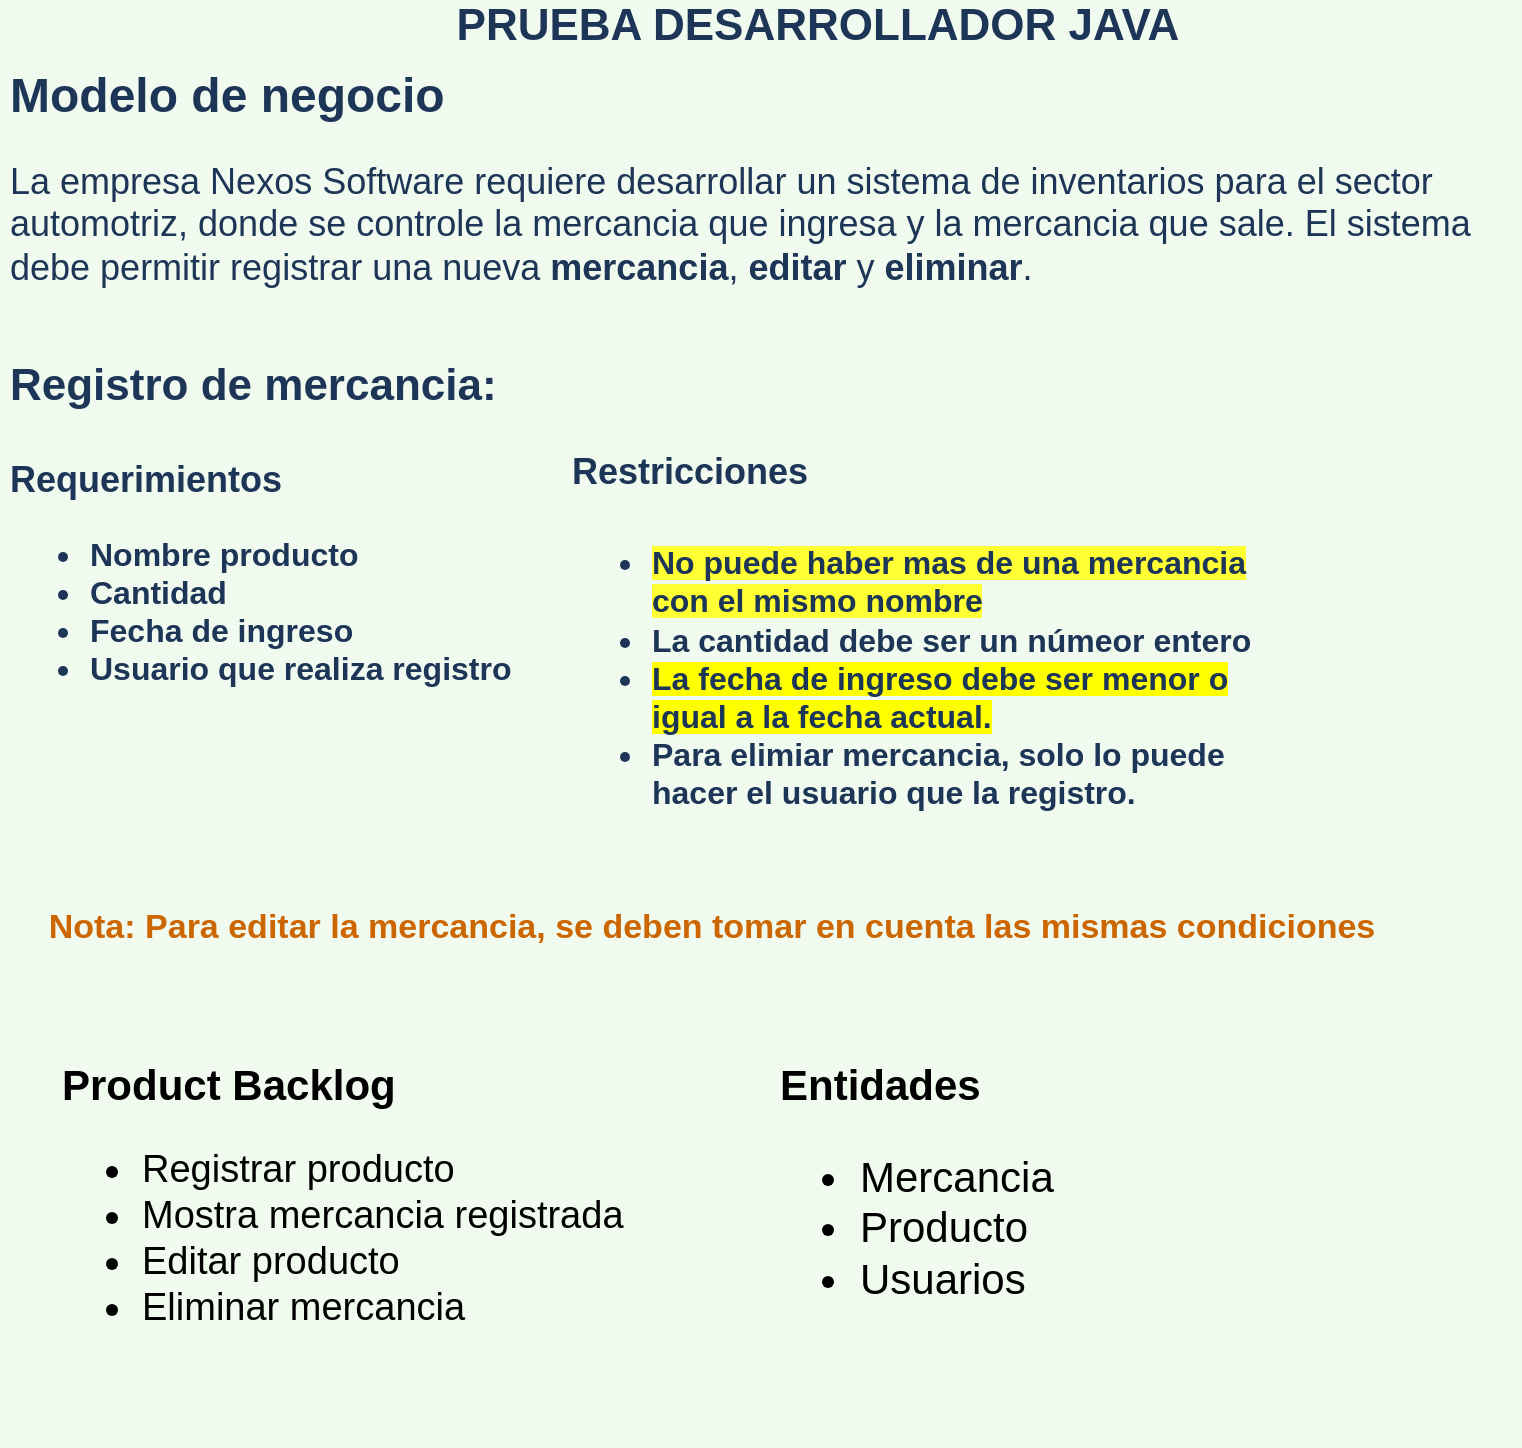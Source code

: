 <mxfile>
    <diagram id="35_GqeY-hcS4UMfaOFEf" name="Reto">
        <mxGraphModel dx="1247" dy="587" grid="0" gridSize="10" guides="1" tooltips="1" connect="1" arrows="1" fold="1" page="1" pageScale="1" pageWidth="827" pageHeight="1169" background="#F1FAEE" math="0" shadow="0">
            <root>
                <mxCell id="0"/>
                <mxCell id="1" parent="0"/>
                <mxCell id="2" value="&lt;b style=&quot;font-size: 22px;&quot;&gt;PRUEBA DESARROLLADOR JAVA&lt;/b&gt;" style="text;html=1;strokeColor=none;fillColor=none;align=center;verticalAlign=middle;whiteSpace=wrap;rounded=0;fontColor=#1D3557;fontSize=22;" parent="1" vertex="1">
                    <mxGeometry x="256" y="60" width="386" height="10" as="geometry"/>
                </mxCell>
                <mxCell id="4" value="&lt;h1 style=&quot;font-size: 24px&quot;&gt;&lt;font style=&quot;font-size: 24px&quot;&gt;Modelo de negocio&lt;/font&gt;&lt;/h1&gt;&lt;p style=&quot;font-size: 18px&quot;&gt;La empresa Nexos Software requiere desarrollar un sistema de inventarios para el sector automotriz, donde se controle la mercancia que ingresa y la mercancia que sale. El sistema debe permitir registrar una nueva &lt;b&gt;mercancia&lt;/b&gt;, &lt;b&gt;editar&lt;/b&gt; y &lt;b&gt;eliminar&lt;/b&gt;.&lt;/p&gt;" style="text;html=1;strokeColor=none;fillColor=none;spacing=5;spacingTop=-20;whiteSpace=wrap;overflow=hidden;rounded=0;sketch=0;fontSize=16;fontColor=#1D3557;" parent="1" vertex="1">
                    <mxGeometry x="40" y="80" width="760" height="125" as="geometry"/>
                </mxCell>
                <mxCell id="6" value="&lt;h1&gt;&lt;font style=&quot;font-size: 22px&quot;&gt;Registro de mercancia:&lt;/font&gt;&lt;/h1&gt;&lt;div&gt;&lt;font style=&quot;font-size: 18px&quot;&gt;&lt;b&gt;Requerimientos&lt;/b&gt;&lt;/font&gt;&lt;/div&gt;&lt;ul&gt;&lt;li&gt;&lt;b&gt;Nombre producto&lt;/b&gt;&lt;br&gt;&lt;/li&gt;&lt;li&gt;&lt;b&gt;Cantidad&lt;/b&gt;&lt;/li&gt;&lt;li&gt;&lt;b&gt;Fecha de ingreso&lt;/b&gt;&lt;/li&gt;&lt;li&gt;&lt;b&gt;Usuario que realiza registro&lt;/b&gt;&lt;/li&gt;&lt;/ul&gt;&lt;p&gt;&lt;/p&gt;" style="text;html=1;strokeColor=none;fillColor=none;spacing=5;spacingTop=-20;whiteSpace=wrap;overflow=hidden;rounded=0;sketch=0;fontSize=16;fontColor=#1D3557;" parent="1" vertex="1">
                    <mxGeometry x="40" y="211" width="317" height="276" as="geometry"/>
                </mxCell>
                <mxCell id="7" value="&lt;h1&gt;&lt;b style=&quot;font-size: 18px&quot;&gt;Restricciones&lt;/b&gt;&lt;br&gt;&lt;/h1&gt;&lt;ul&gt;&lt;li&gt;&lt;b style=&quot;background-color: rgb(255 , 255 , 51)&quot;&gt;No puede haber mas de una mercancia con el mismo nombre&lt;/b&gt;&lt;/li&gt;&lt;li&gt;&lt;b&gt;La cantidad debe ser un númeor entero&lt;/b&gt;&lt;/li&gt;&lt;li&gt;&lt;b style=&quot;background-color: rgb(255 , 255 , 0)&quot;&gt;La fecha de ingreso debe ser menor o igual a la fecha actual.&lt;/b&gt;&lt;/li&gt;&lt;li&gt;&lt;b&gt;Para elimiar mercancia, solo lo puede hacer el usuario que la registro.&lt;/b&gt;&lt;/li&gt;&lt;/ul&gt;&lt;p&gt;&lt;/p&gt;" style="text;html=1;strokeColor=none;fillColor=none;spacing=5;spacingTop=-20;whiteSpace=wrap;overflow=hidden;rounded=0;sketch=0;fontSize=16;fontColor=#1D3557;" parent="1" vertex="1">
                    <mxGeometry x="321" y="253" width="368" height="243" as="geometry"/>
                </mxCell>
                <mxCell id="8" value="Nota: Para editar la mercancia, se deben tomar en cuenta las mismas condiciones" style="text;html=1;strokeColor=none;fillColor=none;align=center;verticalAlign=middle;whiteSpace=wrap;rounded=0;sketch=0;fontSize=17;fontStyle=1;fontColor=#CC6600;" parent="1" vertex="1">
                    <mxGeometry x="54" y="506" width="684" height="20" as="geometry"/>
                </mxCell>
                <mxCell id="10" value="&lt;h1 style=&quot;font-size: 21px&quot;&gt;&lt;font style=&quot;font-size: 21px&quot;&gt;Product Backlog&lt;/font&gt;&lt;/h1&gt;&lt;div style=&quot;font-size: 19px&quot;&gt;&lt;ul&gt;&lt;li&gt;&lt;font style=&quot;font-size: 19px&quot;&gt;Registrar producto&lt;/font&gt;&lt;/li&gt;&lt;li&gt;&lt;font style=&quot;font-size: 19px&quot;&gt;Mostra mercancia registrada&lt;/font&gt;&lt;/li&gt;&lt;li&gt;&lt;font style=&quot;font-size: 19px&quot;&gt;Editar producto&lt;/font&gt;&lt;/li&gt;&lt;li&gt;&lt;font style=&quot;font-size: 19px&quot;&gt;Eliminar mercancia&lt;/font&gt;&lt;/li&gt;&lt;/ul&gt;&lt;/div&gt;" style="text;html=1;strokeColor=none;fillColor=none;spacing=5;spacingTop=-20;whiteSpace=wrap;overflow=hidden;rounded=0;sketch=0;fontSize=21;fontColor=#000000;" parent="1" vertex="1">
                    <mxGeometry x="66" y="578" width="294" height="197" as="geometry"/>
                </mxCell>
                <mxCell id="80CbuJvlm-rn-mdEoXSo-10" value="&lt;h1 style=&quot;font-size: 21px&quot;&gt;Entidades&lt;/h1&gt;&lt;div&gt;&lt;ul&gt;&lt;li&gt;Mercancia&lt;/li&gt;&lt;li&gt;Producto&lt;/li&gt;&lt;li&gt;Usuarios&lt;/li&gt;&lt;/ul&gt;&lt;/div&gt;" style="text;html=1;strokeColor=none;fillColor=none;spacing=5;spacingTop=-20;whiteSpace=wrap;overflow=hidden;rounded=0;sketch=0;fontSize=21;fontColor=#000000;" parent="1" vertex="1">
                    <mxGeometry x="425" y="578" width="294" height="197" as="geometry"/>
                </mxCell>
            </root>
        </mxGraphModel>
    </diagram>
    <diagram id="Z2cMeqLKKhU5jT5dUylI" name="Mokups">
        <mxGraphModel dx="1060" dy="479" grid="0" gridSize="10" guides="1" tooltips="1" connect="1" arrows="1" fold="1" page="1" pageScale="1" pageWidth="827" pageHeight="1169" math="0" shadow="0">
            <root>
                <mxCell id="kp_I51TYkRLFt57Wf-5Y-0"/>
                <mxCell id="kp_I51TYkRLFt57Wf-5Y-1" parent="kp_I51TYkRLFt57Wf-5Y-0"/>
                <mxCell id="W-PX67Ha8uIDSohDjEi4-0" value="" style="strokeWidth=1;shadow=0;dashed=0;align=center;html=1;shape=mxgraph.mockup.containers.browserWindow;rSize=0;strokeColor2=#008cff;strokeColor3=#c4c4c4;mainText=,;recursiveResize=0;rounded=0;sketch=0;" parent="kp_I51TYkRLFt57Wf-5Y-1" vertex="1">
                    <mxGeometry x="59" y="30" width="701" height="471" as="geometry"/>
                </mxCell>
                <mxCell id="W-PX67Ha8uIDSohDjEi4-1" value="Page 1" style="strokeWidth=1;shadow=0;dashed=0;align=center;html=1;shape=mxgraph.mockup.containers.anchor;fontSize=17;align=left;" parent="W-PX67Ha8uIDSohDjEi4-0" vertex="1">
                    <mxGeometry x="60" y="12" width="110" height="26" as="geometry"/>
                </mxCell>
                <mxCell id="W-PX67Ha8uIDSohDjEi4-2" value="https://www.draw.io" style="strokeWidth=1;shadow=0;dashed=0;align=center;html=1;shape=mxgraph.mockup.containers.anchor;rSize=0;fontSize=17;align=left;" parent="W-PX67Ha8uIDSohDjEi4-0" vertex="1">
                    <mxGeometry x="130" y="60" width="250" height="26" as="geometry"/>
                </mxCell>
                <mxCell id="W-PX67Ha8uIDSohDjEi4-3" value="" style="strokeWidth=1;shadow=0;dashed=0;align=center;html=1;shape=mxgraph.mockup.containers.browserWindow;rSize=0;strokeColor2=#008cff;strokeColor3=#c4c4c4;mainText=,;recursiveResize=0;rounded=0;sketch=0;" parent="kp_I51TYkRLFt57Wf-5Y-1" vertex="1">
                    <mxGeometry x="59" y="563" width="701" height="471" as="geometry"/>
                </mxCell>
                <mxCell id="W-PX67Ha8uIDSohDjEi4-4" value="Page 1" style="strokeWidth=1;shadow=0;dashed=0;align=center;html=1;shape=mxgraph.mockup.containers.anchor;fontSize=17;align=left;" parent="W-PX67Ha8uIDSohDjEi4-3" vertex="1">
                    <mxGeometry x="60" y="12" width="110" height="26" as="geometry"/>
                </mxCell>
                <mxCell id="W-PX67Ha8uIDSohDjEi4-5" value="https://www.draw.io" style="strokeWidth=1;shadow=0;dashed=0;align=center;html=1;shape=mxgraph.mockup.containers.anchor;rSize=0;fontSize=17;align=left;" parent="W-PX67Ha8uIDSohDjEi4-3" vertex="1">
                    <mxGeometry x="130" y="60" width="250" height="26" as="geometry"/>
                </mxCell>
                <mxCell id="W-PX67Ha8uIDSohDjEi4-6" value="" style="strokeWidth=1;shadow=0;dashed=0;align=center;html=1;shape=mxgraph.mockup.containers.browserWindow;rSize=0;strokeColor2=#008cff;strokeColor3=#c4c4c4;mainText=,;recursiveResize=0;rounded=0;sketch=0;" parent="kp_I51TYkRLFt57Wf-5Y-1" vertex="1">
                    <mxGeometry x="890" y="35" width="701" height="471" as="geometry"/>
                </mxCell>
                <mxCell id="W-PX67Ha8uIDSohDjEi4-7" value="Page 1" style="strokeWidth=1;shadow=0;dashed=0;align=center;html=1;shape=mxgraph.mockup.containers.anchor;fontSize=17;align=left;" parent="W-PX67Ha8uIDSohDjEi4-6" vertex="1">
                    <mxGeometry x="60" y="12" width="110" height="26" as="geometry"/>
                </mxCell>
                <mxCell id="W-PX67Ha8uIDSohDjEi4-8" value="https://www.draw.io" style="strokeWidth=1;shadow=0;dashed=0;align=center;html=1;shape=mxgraph.mockup.containers.anchor;rSize=0;fontSize=17;align=left;" parent="W-PX67Ha8uIDSohDjEi4-6" vertex="1">
                    <mxGeometry x="130" y="60" width="250" height="26" as="geometry"/>
                </mxCell>
                <mxCell id="W-PX67Ha8uIDSohDjEi4-9" value="" style="strokeWidth=1;shadow=0;dashed=0;align=center;html=1;shape=mxgraph.mockup.containers.browserWindow;rSize=0;strokeColor2=#008cff;strokeColor3=#c4c4c4;mainText=,;recursiveResize=0;rounded=0;sketch=0;" parent="kp_I51TYkRLFt57Wf-5Y-1" vertex="1">
                    <mxGeometry x="893" y="568" width="701" height="471" as="geometry"/>
                </mxCell>
                <mxCell id="W-PX67Ha8uIDSohDjEi4-10" value="Page 1" style="strokeWidth=1;shadow=0;dashed=0;align=center;html=1;shape=mxgraph.mockup.containers.anchor;fontSize=17;align=left;" parent="W-PX67Ha8uIDSohDjEi4-9" vertex="1">
                    <mxGeometry x="60" y="12" width="110" height="26" as="geometry"/>
                </mxCell>
                <mxCell id="W-PX67Ha8uIDSohDjEi4-11" value="https://www.draw.io" style="strokeWidth=1;shadow=0;dashed=0;align=center;html=1;shape=mxgraph.mockup.containers.anchor;rSize=0;fontSize=17;align=left;" parent="W-PX67Ha8uIDSohDjEi4-9" vertex="1">
                    <mxGeometry x="130" y="60" width="250" height="26" as="geometry"/>
                </mxCell>
            </root>
        </mxGraphModel>
    </diagram>
    <diagram id="do_1I9bGwJpKFotPgAol" name="Diagrama De Clases">
        <mxGraphModel dx="820" dy="499" grid="0" gridSize="10" guides="1" tooltips="1" connect="1" arrows="1" fold="1" page="1" pageScale="1" pageWidth="827" pageHeight="1169" background="#EEEEEE" math="0" shadow="0">
            <root>
                <mxCell id="lMCMlvRM0i4NGZ_WubSS-0"/>
                <mxCell id="lMCMlvRM0i4NGZ_WubSS-1" parent="lMCMlvRM0i4NGZ_WubSS-0"/>
                <mxCell id="v5DZIVsE6dJ2tptvOozt-21" style="edgeStyle=orthogonalEdgeStyle;curved=0;rounded=1;sketch=0;orthogonalLoop=1;jettySize=auto;html=1;fontColor=#1A1A1A;startArrow=none;startFill=0;endArrow=none;endFill=0;strokeColor=#182E3E;" parent="lMCMlvRM0i4NGZ_WubSS-1" source="zg_BeDo47k0HZeqgUqpH-0" target="v5DZIVsE6dJ2tptvOozt-4" edge="1">
                    <mxGeometry relative="1" as="geometry"/>
                </mxCell>
                <mxCell id="zg_BeDo47k0HZeqgUqpH-0" value="Merchandise" style="swimlane;fontStyle=1;align=center;verticalAlign=top;childLayout=stackLayout;horizontal=1;startSize=26;horizontalStack=0;resizeParent=1;resizeParentMax=0;resizeLast=0;collapsible=1;marginBottom=0;rounded=0;sketch=0;fillColor=#F5AB50;strokeColor=#909090;fontColor=#1A1A1A;" parent="lMCMlvRM0i4NGZ_WubSS-1" vertex="1">
                    <mxGeometry x="195" y="440" width="160" height="190" as="geometry"/>
                </mxCell>
                <mxCell id="zg_BeDo47k0HZeqgUqpH-1" value="- id: Long" style="text;strokeColor=none;fillColor=none;align=left;verticalAlign=top;spacingLeft=4;spacingRight=4;overflow=hidden;rotatable=0;points=[[0,0.5],[1,0.5]];portConstraint=eastwest;fontColor=#1A1A1A;" parent="zg_BeDo47k0HZeqgUqpH-0" vertex="1">
                    <mxGeometry y="26" width="160" height="26" as="geometry"/>
                </mxCell>
                <mxCell id="NB-hk4QdfkGCocH7vL1E-4" value="- product: Product" style="text;strokeColor=none;fillColor=none;align=left;verticalAlign=top;spacingLeft=4;spacingRight=4;overflow=hidden;rotatable=0;points=[[0,0.5],[1,0.5]];portConstraint=eastwest;fontColor=#1A1A1A;" parent="zg_BeDo47k0HZeqgUqpH-0" vertex="1">
                    <mxGeometry y="52" width="160" height="26" as="geometry"/>
                </mxCell>
                <mxCell id="NB-hk4QdfkGCocH7vL1E-0" value="- amount: int" style="text;strokeColor=none;fillColor=none;align=left;verticalAlign=top;spacingLeft=4;spacingRight=4;overflow=hidden;rotatable=0;points=[[0,0.5],[1,0.5]];portConstraint=eastwest;fontColor=#1A1A1A;" parent="zg_BeDo47k0HZeqgUqpH-0" vertex="1">
                    <mxGeometry y="78" width="160" height="26" as="geometry"/>
                </mxCell>
                <mxCell id="NB-hk4QdfkGCocH7vL1E-1" value="- admisionDate: Date" style="text;strokeColor=none;fillColor=none;align=left;verticalAlign=top;spacingLeft=4;spacingRight=4;overflow=hidden;rotatable=0;points=[[0,0.5],[1,0.5]];portConstraint=eastwest;fontColor=#1A1A1A;" parent="zg_BeDo47k0HZeqgUqpH-0" vertex="1">
                    <mxGeometry y="104" width="160" height="26" as="geometry"/>
                </mxCell>
                <mxCell id="NB-hk4QdfkGCocH7vL1E-2" value="- user: User" style="text;strokeColor=none;fillColor=none;align=left;verticalAlign=top;spacingLeft=4;spacingRight=4;overflow=hidden;rotatable=0;points=[[0,0.5],[1,0.5]];portConstraint=eastwest;fontColor=#1A1A1A;" parent="zg_BeDo47k0HZeqgUqpH-0" vertex="1">
                    <mxGeometry y="130" width="160" height="26" as="geometry"/>
                </mxCell>
                <mxCell id="zg_BeDo47k0HZeqgUqpH-2" value="" style="line;strokeWidth=1;fillColor=none;align=left;verticalAlign=middle;spacingTop=-1;spacingLeft=3;spacingRight=3;rotatable=0;labelPosition=right;points=[];portConstraint=eastwest;strokeColor=#909090;fontColor=#1A1A1A;labelBackgroundColor=#EEEEEE;" parent="zg_BeDo47k0HZeqgUqpH-0" vertex="1">
                    <mxGeometry y="156" width="160" height="8" as="geometry"/>
                </mxCell>
                <mxCell id="zg_BeDo47k0HZeqgUqpH-3" value="+ method(type): type" style="text;strokeColor=none;fillColor=none;align=left;verticalAlign=top;spacingLeft=4;spacingRight=4;overflow=hidden;rotatable=0;points=[[0,0.5],[1,0.5]];portConstraint=eastwest;fontColor=#1A1A1A;" parent="zg_BeDo47k0HZeqgUqpH-0" vertex="1">
                    <mxGeometry y="164" width="160" height="26" as="geometry"/>
                </mxCell>
                <mxCell id="v5DZIVsE6dJ2tptvOozt-10" style="edgeStyle=orthogonalEdgeStyle;curved=0;rounded=1;sketch=0;orthogonalLoop=1;jettySize=auto;html=1;fontColor=#1A1A1A;startArrow=none;startFill=0;endArrow=none;endFill=0;strokeColor=#182E3E;" parent="lMCMlvRM0i4NGZ_WubSS-1" source="zg_BeDo47k0HZeqgUqpH-8" target="zg_BeDo47k0HZeqgUqpH-12" edge="1">
                    <mxGeometry relative="1" as="geometry"/>
                </mxCell>
                <mxCell id="v5DZIVsE6dJ2tptvOozt-16" style="edgeStyle=orthogonalEdgeStyle;curved=0;rounded=1;sketch=0;orthogonalLoop=1;jettySize=auto;html=1;fontColor=#1A1A1A;startArrow=none;startFill=0;endArrow=none;endFill=0;strokeColor=#182E3E;" parent="lMCMlvRM0i4NGZ_WubSS-1" source="zg_BeDo47k0HZeqgUqpH-8" target="zg_BeDo47k0HZeqgUqpH-0" edge="1">
                    <mxGeometry relative="1" as="geometry"/>
                </mxCell>
                <mxCell id="zg_BeDo47k0HZeqgUqpH-8" value="User" style="swimlane;fontStyle=1;align=center;verticalAlign=top;childLayout=stackLayout;horizontal=1;startSize=26;horizontalStack=0;resizeParent=1;resizeParentMax=0;resizeLast=0;collapsible=1;marginBottom=0;rounded=0;sketch=0;fillColor=#F5AB50;strokeColor=#909090;fontColor=#1A1A1A;" parent="lMCMlvRM0i4NGZ_WubSS-1" vertex="1">
                    <mxGeometry x="145" y="131" width="210" height="190" as="geometry"/>
                </mxCell>
                <mxCell id="zg_BeDo47k0HZeqgUqpH-9" value="- id: Long" style="text;strokeColor=none;fillColor=none;align=left;verticalAlign=top;spacingLeft=4;spacingRight=4;overflow=hidden;rotatable=0;points=[[0,0.5],[1,0.5]];portConstraint=eastwest;fontColor=#1A1A1A;" parent="zg_BeDo47k0HZeqgUqpH-8" vertex="1">
                    <mxGeometry y="26" width="210" height="26" as="geometry"/>
                </mxCell>
                <mxCell id="NB-hk4QdfkGCocH7vL1E-3" value="- name: String " style="text;strokeColor=none;fillColor=none;align=left;verticalAlign=top;spacingLeft=4;spacingRight=4;overflow=hidden;rotatable=0;points=[[0,0.5],[1,0.5]];portConstraint=eastwest;fontColor=#1A1A1A;" parent="zg_BeDo47k0HZeqgUqpH-8" vertex="1">
                    <mxGeometry y="52" width="210" height="26" as="geometry"/>
                </mxCell>
                <mxCell id="zg_BeDo47k0HZeqgUqpH-19" value="- age: int&#10; " style="text;strokeColor=none;fillColor=none;align=left;verticalAlign=top;spacingLeft=4;spacingRight=4;overflow=hidden;rotatable=0;points=[[0,0.5],[1,0.5]];portConstraint=eastwest;fontColor=#1A1A1A;" parent="zg_BeDo47k0HZeqgUqpH-8" vertex="1">
                    <mxGeometry y="78" width="210" height="26" as="geometry"/>
                </mxCell>
                <mxCell id="zg_BeDo47k0HZeqgUqpH-20" value="- role: Role&#10; " style="text;strokeColor=none;fillColor=none;align=left;verticalAlign=top;spacingLeft=4;spacingRight=4;overflow=hidden;rotatable=0;points=[[0,0.5],[1,0.5]];portConstraint=eastwest;fontColor=#1A1A1A;" parent="zg_BeDo47k0HZeqgUqpH-8" vertex="1">
                    <mxGeometry y="104" width="210" height="26" as="geometry"/>
                </mxCell>
                <mxCell id="zg_BeDo47k0HZeqgUqpH-21" value="- entryDateToCompany: Date&#10; " style="text;strokeColor=none;fillColor=none;align=left;verticalAlign=top;spacingLeft=4;spacingRight=4;overflow=hidden;rotatable=0;points=[[0,0.5],[1,0.5]];portConstraint=eastwest;fontColor=#1A1A1A;" parent="zg_BeDo47k0HZeqgUqpH-8" vertex="1">
                    <mxGeometry y="130" width="210" height="26" as="geometry"/>
                </mxCell>
                <mxCell id="zg_BeDo47k0HZeqgUqpH-10" value="" style="line;strokeWidth=1;fillColor=none;align=left;verticalAlign=middle;spacingTop=-1;spacingLeft=3;spacingRight=3;rotatable=0;labelPosition=right;points=[];portConstraint=eastwest;strokeColor=#909090;fontColor=#1A1A1A;labelBackgroundColor=#EEEEEE;" parent="zg_BeDo47k0HZeqgUqpH-8" vertex="1">
                    <mxGeometry y="156" width="210" height="8" as="geometry"/>
                </mxCell>
                <mxCell id="zg_BeDo47k0HZeqgUqpH-11" value="+ method(type): type" style="text;strokeColor=none;fillColor=none;align=left;verticalAlign=top;spacingLeft=4;spacingRight=4;overflow=hidden;rotatable=0;points=[[0,0.5],[1,0.5]];portConstraint=eastwest;fontColor=#1A1A1A;" parent="zg_BeDo47k0HZeqgUqpH-8" vertex="1">
                    <mxGeometry y="164" width="210" height="26" as="geometry"/>
                </mxCell>
                <mxCell id="zg_BeDo47k0HZeqgUqpH-12" value="Role" style="swimlane;fontStyle=1;align=center;verticalAlign=top;childLayout=stackLayout;horizontal=1;startSize=26;horizontalStack=0;resizeParent=1;resizeParentMax=0;resizeLast=0;collapsible=1;marginBottom=0;rounded=0;sketch=0;fillColor=#F5AB50;strokeColor=#909090;fontColor=#1A1A1A;" parent="lMCMlvRM0i4NGZ_WubSS-1" vertex="1">
                    <mxGeometry x="560" y="157" width="160" height="138" as="geometry"/>
                </mxCell>
                <mxCell id="zg_BeDo47k0HZeqgUqpH-13" value="- id: Long" style="text;strokeColor=none;fillColor=none;align=left;verticalAlign=top;spacingLeft=4;spacingRight=4;overflow=hidden;rotatable=0;points=[[0,0.5],[1,0.5]];portConstraint=eastwest;fontColor=#1A1A1A;" parent="zg_BeDo47k0HZeqgUqpH-12" vertex="1">
                    <mxGeometry y="26" width="160" height="26" as="geometry"/>
                </mxCell>
                <mxCell id="NB-hk4QdfkGCocH7vL1E-5" value="- name: String" style="text;strokeColor=none;fillColor=none;align=left;verticalAlign=top;spacingLeft=4;spacingRight=4;overflow=hidden;rotatable=0;points=[[0,0.5],[1,0.5]];portConstraint=eastwest;fontColor=#1A1A1A;" parent="zg_BeDo47k0HZeqgUqpH-12" vertex="1">
                    <mxGeometry y="52" width="160" height="26" as="geometry"/>
                </mxCell>
                <mxCell id="NB-hk4QdfkGCocH7vL1E-6" value="- description: String" style="text;strokeColor=none;fillColor=none;align=left;verticalAlign=top;spacingLeft=4;spacingRight=4;overflow=hidden;rotatable=0;points=[[0,0.5],[1,0.5]];portConstraint=eastwest;fontColor=#1A1A1A;" parent="zg_BeDo47k0HZeqgUqpH-12" vertex="1">
                    <mxGeometry y="78" width="160" height="26" as="geometry"/>
                </mxCell>
                <mxCell id="zg_BeDo47k0HZeqgUqpH-14" value="" style="line;strokeWidth=1;fillColor=none;align=left;verticalAlign=middle;spacingTop=-1;spacingLeft=3;spacingRight=3;rotatable=0;labelPosition=right;points=[];portConstraint=eastwest;strokeColor=#909090;fontColor=#1A1A1A;labelBackgroundColor=#EEEEEE;" parent="zg_BeDo47k0HZeqgUqpH-12" vertex="1">
                    <mxGeometry y="104" width="160" height="8" as="geometry"/>
                </mxCell>
                <mxCell id="zg_BeDo47k0HZeqgUqpH-15" value="+ method(type): type" style="text;strokeColor=none;fillColor=none;align=left;verticalAlign=top;spacingLeft=4;spacingRight=4;overflow=hidden;rotatable=0;points=[[0,0.5],[1,0.5]];portConstraint=eastwest;fontColor=#1A1A1A;" parent="zg_BeDo47k0HZeqgUqpH-12" vertex="1">
                    <mxGeometry y="112" width="160" height="26" as="geometry"/>
                </mxCell>
                <mxCell id="v5DZIVsE6dJ2tptvOozt-4" value="PRODUCTO" style="swimlane;fontStyle=1;align=center;verticalAlign=top;childLayout=stackLayout;horizontal=1;startSize=26;horizontalStack=0;resizeParent=1;resizeParentMax=0;resizeLast=0;collapsible=1;marginBottom=0;rounded=0;sketch=0;fillColor=#F5AB50;strokeColor=#909090;fontColor=#1A1A1A;" parent="lMCMlvRM0i4NGZ_WubSS-1" vertex="1">
                    <mxGeometry x="563" y="440" width="160" height="112" as="geometry"/>
                </mxCell>
                <mxCell id="v5DZIVsE6dJ2tptvOozt-5" value="- id: Long" style="text;strokeColor=none;fillColor=none;align=left;verticalAlign=top;spacingLeft=4;spacingRight=4;overflow=hidden;rotatable=0;points=[[0,0.5],[1,0.5]];portConstraint=eastwest;fontColor=#1A1A1A;" parent="v5DZIVsE6dJ2tptvOozt-4" vertex="1">
                    <mxGeometry y="26" width="160" height="26" as="geometry"/>
                </mxCell>
                <mxCell id="v5DZIVsE6dJ2tptvOozt-6" value="- name: String" style="text;strokeColor=none;fillColor=none;align=left;verticalAlign=top;spacingLeft=4;spacingRight=4;overflow=hidden;rotatable=0;points=[[0,0.5],[1,0.5]];portConstraint=eastwest;fontColor=#1A1A1A;" parent="v5DZIVsE6dJ2tptvOozt-4" vertex="1">
                    <mxGeometry y="52" width="160" height="26" as="geometry"/>
                </mxCell>
                <mxCell id="v5DZIVsE6dJ2tptvOozt-8" value="" style="line;strokeWidth=1;fillColor=none;align=left;verticalAlign=middle;spacingTop=-1;spacingLeft=3;spacingRight=3;rotatable=0;labelPosition=right;points=[];portConstraint=eastwest;strokeColor=#909090;fontColor=#1A1A1A;labelBackgroundColor=#EEEEEE;" parent="v5DZIVsE6dJ2tptvOozt-4" vertex="1">
                    <mxGeometry y="78" width="160" height="8" as="geometry"/>
                </mxCell>
                <mxCell id="v5DZIVsE6dJ2tptvOozt-9" value="+ method(type): type" style="text;strokeColor=none;fillColor=none;align=left;verticalAlign=top;spacingLeft=4;spacingRight=4;overflow=hidden;rotatable=0;points=[[0,0.5],[1,0.5]];portConstraint=eastwest;fontColor=#1A1A1A;" parent="v5DZIVsE6dJ2tptvOozt-4" vertex="1">
                    <mxGeometry y="86" width="160" height="26" as="geometry"/>
                </mxCell>
                <mxCell id="v5DZIVsE6dJ2tptvOozt-11" value="tiene" style="text;html=1;align=center;verticalAlign=middle;resizable=0;points=[];autosize=1;strokeColor=none;fontColor=#1A1A1A;" parent="lMCMlvRM0i4NGZ_WubSS-1" vertex="1">
                    <mxGeometry x="361" y="203" width="36" height="18" as="geometry"/>
                </mxCell>
                <mxCell id="v5DZIVsE6dJ2tptvOozt-12" value="1...*" style="text;html=1;align=center;verticalAlign=middle;resizable=0;points=[];autosize=1;strokeColor=none;fontColor=#1A1A1A;" parent="lMCMlvRM0i4NGZ_WubSS-1" vertex="1">
                    <mxGeometry x="364" y="229" width="31" height="18" as="geometry"/>
                </mxCell>
                <mxCell id="v5DZIVsE6dJ2tptvOozt-13" value="pertenece" style="text;html=1;align=center;verticalAlign=middle;resizable=0;points=[];autosize=1;strokeColor=none;fontColor=#1A1A1A;" parent="lMCMlvRM0i4NGZ_WubSS-1" vertex="1">
                    <mxGeometry x="497" y="203" width="63" height="18" as="geometry"/>
                </mxCell>
                <mxCell id="v5DZIVsE6dJ2tptvOozt-14" value="1...1" style="text;html=1;align=center;verticalAlign=middle;resizable=0;points=[];autosize=1;strokeColor=none;fontColor=#1A1A1A;" parent="lMCMlvRM0i4NGZ_WubSS-1" vertex="1">
                    <mxGeometry x="521" y="229" width="33" height="18" as="geometry"/>
                </mxCell>
                <mxCell id="v5DZIVsE6dJ2tptvOozt-17" value="realiza acciones" style="text;html=1;align=center;verticalAlign=middle;resizable=0;points=[];autosize=1;strokeColor=none;fontColor=#1A1A1A;" parent="lMCMlvRM0i4NGZ_WubSS-1" vertex="1">
                    <mxGeometry x="148" y="327" width="96" height="18" as="geometry"/>
                </mxCell>
                <mxCell id="v5DZIVsE6dJ2tptvOozt-18" value="1...*" style="text;html=1;align=center;verticalAlign=middle;resizable=0;points=[];autosize=1;strokeColor=none;fontColor=#1A1A1A;" parent="lMCMlvRM0i4NGZ_WubSS-1" vertex="1">
                    <mxGeometry x="254" y="327" width="31" height="18" as="geometry"/>
                </mxCell>
                <mxCell id="v5DZIVsE6dJ2tptvOozt-19" value="Es gestionada" style="text;html=1;align=center;verticalAlign=middle;resizable=0;points=[];autosize=1;strokeColor=none;fontColor=#1A1A1A;" parent="lMCMlvRM0i4NGZ_WubSS-1" vertex="1">
                    <mxGeometry x="182" y="414" width="86" height="18" as="geometry"/>
                </mxCell>
                <mxCell id="v5DZIVsE6dJ2tptvOozt-20" value="1...1" style="text;html=1;align=center;verticalAlign=middle;resizable=0;points=[];autosize=1;strokeColor=none;fontColor=#1A1A1A;" parent="lMCMlvRM0i4NGZ_WubSS-1" vertex="1">
                    <mxGeometry x="281" y="413" width="33" height="18" as="geometry"/>
                </mxCell>
                <mxCell id="v5DZIVsE6dJ2tptvOozt-22" value="Contiene" style="text;html=1;align=center;verticalAlign=middle;resizable=0;points=[];autosize=1;strokeColor=none;fontColor=#1A1A1A;" parent="lMCMlvRM0i4NGZ_WubSS-1" vertex="1">
                    <mxGeometry x="358" y="511" width="58" height="18" as="geometry"/>
                </mxCell>
                <mxCell id="v5DZIVsE6dJ2tptvOozt-24" value="1...1" style="text;html=1;align=center;verticalAlign=middle;resizable=0;points=[];autosize=1;strokeColor=none;fontColor=#1A1A1A;" parent="lMCMlvRM0i4NGZ_WubSS-1" vertex="1">
                    <mxGeometry x="358" y="541" width="33" height="18" as="geometry"/>
                </mxCell>
                <mxCell id="v5DZIVsE6dJ2tptvOozt-25" value="pertenece" style="text;html=1;align=center;verticalAlign=middle;resizable=0;points=[];autosize=1;strokeColor=none;fontColor=#1A1A1A;" parent="lMCMlvRM0i4NGZ_WubSS-1" vertex="1">
                    <mxGeometry x="497" y="472" width="63" height="18" as="geometry"/>
                </mxCell>
                <mxCell id="v5DZIVsE6dJ2tptvOozt-28" value="1...1" style="text;html=1;align=center;verticalAlign=middle;resizable=0;points=[];autosize=1;strokeColor=none;fontColor=#1A1A1A;" parent="lMCMlvRM0i4NGZ_WubSS-1" vertex="1">
                    <mxGeometry x="521.5" y="505" width="33" height="18" as="geometry"/>
                </mxCell>
            </root>
        </mxGraphModel>
    </diagram>
    <diagram id="u_uJjcJ66nfPgIXtvA97" name="EntidadRelacion">
        <mxGraphModel dx="1496" dy="587" grid="0" gridSize="10" guides="1" tooltips="1" connect="1" arrows="1" fold="1" page="1" pageScale="1" pageWidth="827" pageHeight="1169" background="#EEEEEE" math="0" shadow="0">
            <root>
                <mxCell id="DoQpAC8117qhnvemwFj_-0"/>
                <mxCell id="DoQpAC8117qhnvemwFj_-1" parent="DoQpAC8117qhnvemwFj_-0"/>
                <mxCell id="YnPcKXAepAWKPNKwZ6Nb-0" value="USER" style="shape=table;startSize=30;container=1;collapsible=1;childLayout=tableLayout;fixedRows=1;rowLines=0;fontStyle=1;align=center;resizeLast=1;rounded=0;sketch=0;fontColor=#1A1A1A;strokeColor=#909090;fillColor=#F5AB50;" parent="DoQpAC8117qhnvemwFj_-1" vertex="1">
                    <mxGeometry x="59" y="103" width="277" height="160" as="geometry"/>
                </mxCell>
                <mxCell id="YnPcKXAepAWKPNKwZ6Nb-1" value="" style="shape=partialRectangle;collapsible=0;dropTarget=0;pointerEvents=0;fillColor=none;top=0;left=0;bottom=1;right=0;points=[[0,0.5],[1,0.5]];portConstraint=eastwest;strokeColor=#909090;fontColor=#1A1A1A;" parent="YnPcKXAepAWKPNKwZ6Nb-0" vertex="1">
                    <mxGeometry y="30" width="277" height="30" as="geometry"/>
                </mxCell>
                <mxCell id="YnPcKXAepAWKPNKwZ6Nb-2" value="PK" style="shape=partialRectangle;connectable=0;fillColor=none;top=0;left=0;bottom=0;right=0;fontStyle=1;overflow=hidden;strokeColor=#909090;fontColor=#1A1A1A;" parent="YnPcKXAepAWKPNKwZ6Nb-1" vertex="1">
                    <mxGeometry width="30" height="30" as="geometry"/>
                </mxCell>
                <mxCell id="YnPcKXAepAWKPNKwZ6Nb-3" value="user_id int NOT NULL" style="shape=partialRectangle;connectable=0;fillColor=none;top=0;left=0;bottom=0;right=0;align=left;spacingLeft=6;fontStyle=5;overflow=hidden;strokeColor=#909090;fontColor=#1A1A1A;" parent="YnPcKXAepAWKPNKwZ6Nb-1" vertex="1">
                    <mxGeometry x="30" width="247" height="30" as="geometry"/>
                </mxCell>
                <mxCell id="YnPcKXAepAWKPNKwZ6Nb-4" value="" style="shape=partialRectangle;collapsible=0;dropTarget=0;pointerEvents=0;fillColor=none;top=0;left=0;bottom=0;right=0;points=[[0,0.5],[1,0.5]];portConstraint=eastwest;strokeColor=#909090;fontColor=#1A1A1A;" parent="YnPcKXAepAWKPNKwZ6Nb-0" vertex="1">
                    <mxGeometry y="60" width="277" height="30" as="geometry"/>
                </mxCell>
                <mxCell id="YnPcKXAepAWKPNKwZ6Nb-5" value="" style="shape=partialRectangle;connectable=0;fillColor=none;top=0;left=0;bottom=0;right=0;editable=1;overflow=hidden;strokeColor=#909090;fontColor=#1A1A1A;" parent="YnPcKXAepAWKPNKwZ6Nb-4" vertex="1">
                    <mxGeometry width="30" height="30" as="geometry"/>
                </mxCell>
                <mxCell id="YnPcKXAepAWKPNKwZ6Nb-6" value="name  varchar(200) NOT NULL" style="shape=partialRectangle;connectable=0;fillColor=none;top=0;left=0;bottom=0;right=0;align=left;spacingLeft=6;overflow=hidden;strokeColor=#909090;fontColor=#1A1A1A;" parent="YnPcKXAepAWKPNKwZ6Nb-4" vertex="1">
                    <mxGeometry x="30" width="247" height="30" as="geometry"/>
                </mxCell>
                <mxCell id="YnPcKXAepAWKPNKwZ6Nb-7" value="" style="shape=partialRectangle;collapsible=0;dropTarget=0;pointerEvents=0;fillColor=none;top=0;left=0;bottom=0;right=0;points=[[0,0.5],[1,0.5]];portConstraint=eastwest;strokeColor=#909090;fontColor=#1A1A1A;" parent="YnPcKXAepAWKPNKwZ6Nb-0" vertex="1">
                    <mxGeometry y="90" width="277" height="30" as="geometry"/>
                </mxCell>
                <mxCell id="YnPcKXAepAWKPNKwZ6Nb-8" value="" style="shape=partialRectangle;connectable=0;fillColor=none;top=0;left=0;bottom=0;right=0;editable=1;overflow=hidden;strokeColor=#909090;fontColor=#1A1A1A;" parent="YnPcKXAepAWKPNKwZ6Nb-7" vertex="1">
                    <mxGeometry width="30" height="30" as="geometry"/>
                </mxCell>
                <mxCell id="YnPcKXAepAWKPNKwZ6Nb-9" value="age: int " style="shape=partialRectangle;connectable=0;fillColor=none;top=0;left=0;bottom=0;right=0;align=left;spacingLeft=6;overflow=hidden;strokeColor=#909090;fontColor=#1A1A1A;" parent="YnPcKXAepAWKPNKwZ6Nb-7" vertex="1">
                    <mxGeometry x="30" width="247" height="30" as="geometry"/>
                </mxCell>
                <mxCell id="YnPcKXAepAWKPNKwZ6Nb-10" value="" style="shape=partialRectangle;collapsible=0;dropTarget=0;pointerEvents=0;fillColor=none;top=0;left=0;bottom=0;right=0;points=[[0,0.5],[1,0.5]];portConstraint=eastwest;strokeColor=#909090;fontColor=#1A1A1A;" parent="YnPcKXAepAWKPNKwZ6Nb-0" vertex="1">
                    <mxGeometry y="120" width="277" height="30" as="geometry"/>
                </mxCell>
                <mxCell id="YnPcKXAepAWKPNKwZ6Nb-11" value="" style="shape=partialRectangle;connectable=0;fillColor=none;top=0;left=0;bottom=0;right=0;editable=1;overflow=hidden;strokeColor=#909090;fontColor=#1A1A1A;" parent="YnPcKXAepAWKPNKwZ6Nb-10" vertex="1">
                    <mxGeometry width="30" height="30" as="geometry"/>
                </mxCell>
                <mxCell id="YnPcKXAepAWKPNKwZ6Nb-12" value="admision_date_to_company DATETIME" style="shape=partialRectangle;connectable=0;fillColor=none;top=0;left=0;bottom=0;right=0;align=left;spacingLeft=6;overflow=hidden;strokeColor=#909090;fontColor=#1A1A1A;" parent="YnPcKXAepAWKPNKwZ6Nb-10" vertex="1">
                    <mxGeometry x="30" width="247" height="30" as="geometry"/>
                </mxCell>
                <mxCell id="7tXAYhkLXPC1tsu9IPgw-13" style="edgeStyle=orthogonalEdgeStyle;curved=0;rounded=1;sketch=0;orthogonalLoop=1;jettySize=auto;html=1;entryX=0;entryY=0.5;entryDx=0;entryDy=0;fontColor=#1A1A1A;startArrow=ERmandOne;startFill=0;endArrow=ERmandOne;endFill=0;strokeColor=#182E3E;exitX=1;exitY=0.5;exitDx=0;exitDy=0;" parent="DoQpAC8117qhnvemwFj_-1" source="YnPcKXAepAWKPNKwZ6Nb-17" target="7tXAYhkLXPC1tsu9IPgw-1" edge="1">
                    <mxGeometry relative="1" as="geometry"/>
                </mxCell>
                <mxCell id="YnPcKXAepAWKPNKwZ6Nb-13" value="MERCHANDISE" style="shape=table;startSize=30;container=1;collapsible=1;childLayout=tableLayout;fixedRows=1;rowLines=0;fontStyle=1;align=center;resizeLast=1;rounded=0;sketch=0;fontColor=#1A1A1A;strokeColor=#909090;fillColor=#F5AB50;" parent="DoQpAC8117qhnvemwFj_-1" vertex="1">
                    <mxGeometry x="467" y="303" width="248" height="190" as="geometry"/>
                </mxCell>
                <mxCell id="YnPcKXAepAWKPNKwZ6Nb-14" value="" style="shape=partialRectangle;collapsible=0;dropTarget=0;pointerEvents=0;fillColor=none;top=0;left=0;bottom=1;right=0;points=[[0,0.5],[1,0.5]];portConstraint=eastwest;strokeColor=#909090;fontColor=#1A1A1A;" parent="YnPcKXAepAWKPNKwZ6Nb-13" vertex="1">
                    <mxGeometry y="30" width="248" height="30" as="geometry"/>
                </mxCell>
                <mxCell id="YnPcKXAepAWKPNKwZ6Nb-15" value="PK" style="shape=partialRectangle;connectable=0;fillColor=none;top=0;left=0;bottom=0;right=0;fontStyle=1;overflow=hidden;strokeColor=#909090;fontColor=#1A1A1A;" parent="YnPcKXAepAWKPNKwZ6Nb-14" vertex="1">
                    <mxGeometry width="30" height="30" as="geometry"/>
                </mxCell>
                <mxCell id="YnPcKXAepAWKPNKwZ6Nb-16" value="mer_id" style="shape=partialRectangle;connectable=0;fillColor=none;top=0;left=0;bottom=0;right=0;align=left;spacingLeft=6;fontStyle=5;overflow=hidden;strokeColor=#909090;fontColor=#1A1A1A;" parent="YnPcKXAepAWKPNKwZ6Nb-14" vertex="1">
                    <mxGeometry x="30" width="218" height="30" as="geometry"/>
                </mxCell>
                <mxCell id="YnPcKXAepAWKPNKwZ6Nb-17" value="" style="shape=partialRectangle;collapsible=0;dropTarget=0;pointerEvents=0;fillColor=none;top=0;left=0;bottom=0;right=0;points=[[0,0.5],[1,0.5]];portConstraint=eastwest;strokeColor=#909090;fontColor=#1A1A1A;" parent="YnPcKXAepAWKPNKwZ6Nb-13" vertex="1">
                    <mxGeometry y="60" width="248" height="30" as="geometry"/>
                </mxCell>
                <mxCell id="YnPcKXAepAWKPNKwZ6Nb-18" value="FK" style="shape=partialRectangle;connectable=0;fillColor=none;top=0;left=0;bottom=0;right=0;editable=1;overflow=hidden;strokeColor=#909090;fontColor=#1A1A1A;" parent="YnPcKXAepAWKPNKwZ6Nb-17" vertex="1">
                    <mxGeometry width="30" height="30" as="geometry"/>
                </mxCell>
                <mxCell id="YnPcKXAepAWKPNKwZ6Nb-19" value="product_id int NOT NULL" style="shape=partialRectangle;connectable=0;fillColor=none;top=0;left=0;bottom=0;right=0;align=left;spacingLeft=6;overflow=hidden;strokeColor=#909090;fontColor=#1A1A1A;" parent="YnPcKXAepAWKPNKwZ6Nb-17" vertex="1">
                    <mxGeometry x="30" width="218" height="30" as="geometry"/>
                </mxCell>
                <mxCell id="YnPcKXAepAWKPNKwZ6Nb-20" value="" style="shape=partialRectangle;collapsible=0;dropTarget=0;pointerEvents=0;fillColor=none;top=0;left=0;bottom=0;right=0;points=[[0,0.5],[1,0.5]];portConstraint=eastwest;strokeColor=#909090;fontColor=#1A1A1A;" parent="YnPcKXAepAWKPNKwZ6Nb-13" vertex="1">
                    <mxGeometry y="90" width="248" height="30" as="geometry"/>
                </mxCell>
                <mxCell id="YnPcKXAepAWKPNKwZ6Nb-21" value="" style="shape=partialRectangle;connectable=0;fillColor=none;top=0;left=0;bottom=0;right=0;editable=1;overflow=hidden;strokeColor=#909090;fontColor=#1A1A1A;" parent="YnPcKXAepAWKPNKwZ6Nb-20" vertex="1">
                    <mxGeometry width="30" height="30" as="geometry"/>
                </mxCell>
                <mxCell id="YnPcKXAepAWKPNKwZ6Nb-22" value="amoun int NOT NULL" style="shape=partialRectangle;connectable=0;fillColor=none;top=0;left=0;bottom=0;right=0;align=left;spacingLeft=6;overflow=hidden;strokeColor=#909090;fontColor=#1A1A1A;" parent="YnPcKXAepAWKPNKwZ6Nb-20" vertex="1">
                    <mxGeometry x="30" width="218" height="30" as="geometry"/>
                </mxCell>
                <mxCell id="YnPcKXAepAWKPNKwZ6Nb-23" value="" style="shape=partialRectangle;collapsible=0;dropTarget=0;pointerEvents=0;fillColor=none;top=0;left=0;bottom=0;right=0;points=[[0,0.5],[1,0.5]];portConstraint=eastwest;strokeColor=#909090;fontColor=#1A1A1A;" parent="YnPcKXAepAWKPNKwZ6Nb-13" vertex="1">
                    <mxGeometry y="120" width="248" height="30" as="geometry"/>
                </mxCell>
                <mxCell id="YnPcKXAepAWKPNKwZ6Nb-24" value="" style="shape=partialRectangle;connectable=0;fillColor=none;top=0;left=0;bottom=0;right=0;editable=1;overflow=hidden;strokeColor=#909090;fontColor=#1A1A1A;" parent="YnPcKXAepAWKPNKwZ6Nb-23" vertex="1">
                    <mxGeometry width="30" height="30" as="geometry"/>
                </mxCell>
                <mxCell id="YnPcKXAepAWKPNKwZ6Nb-25" value="admision_date DATETIME" style="shape=partialRectangle;connectable=0;fillColor=none;top=0;left=0;bottom=0;right=0;align=left;spacingLeft=6;overflow=hidden;strokeColor=#909090;fontColor=#1A1A1A;" parent="YnPcKXAepAWKPNKwZ6Nb-23" vertex="1">
                    <mxGeometry x="30" width="218" height="30" as="geometry"/>
                </mxCell>
                <mxCell id="LIHsp0ykM9RelIvVSaIk-2" value="" style="shape=partialRectangle;collapsible=0;dropTarget=0;pointerEvents=0;fillColor=none;top=0;left=0;bottom=0;right=0;points=[[0,0.5],[1,0.5]];portConstraint=eastwest;strokeColor=#909090;fontColor=#1A1A1A;" parent="YnPcKXAepAWKPNKwZ6Nb-13" vertex="1">
                    <mxGeometry y="150" width="248" height="30" as="geometry"/>
                </mxCell>
                <mxCell id="LIHsp0ykM9RelIvVSaIk-3" value="FK" style="shape=partialRectangle;connectable=0;fillColor=none;top=0;left=0;bottom=0;right=0;editable=1;overflow=hidden;strokeColor=#909090;fontColor=#1A1A1A;" parent="LIHsp0ykM9RelIvVSaIk-2" vertex="1">
                    <mxGeometry width="30" height="30" as="geometry"/>
                </mxCell>
                <mxCell id="LIHsp0ykM9RelIvVSaIk-4" value="user_id int NOT NULL" style="shape=partialRectangle;connectable=0;fillColor=none;top=0;left=0;bottom=0;right=0;align=left;spacingLeft=6;overflow=hidden;strokeColor=#909090;fontColor=#1A1A1A;" parent="LIHsp0ykM9RelIvVSaIk-2" vertex="1">
                    <mxGeometry x="30" width="218" height="30" as="geometry"/>
                </mxCell>
                <mxCell id="vL0QQgbBQVafetT-SU3f-0" value="ROLE" style="shape=table;startSize=30;container=1;collapsible=1;childLayout=tableLayout;fixedRows=1;rowLines=0;fontStyle=1;align=center;resizeLast=1;rounded=0;sketch=0;fontColor=#1A1A1A;strokeColor=#909090;fillColor=#F5AB50;" parent="DoQpAC8117qhnvemwFj_-1" vertex="1">
                    <mxGeometry x="769" y="103" width="256" height="130" as="geometry"/>
                </mxCell>
                <mxCell id="vL0QQgbBQVafetT-SU3f-1" value="" style="shape=partialRectangle;collapsible=0;dropTarget=0;pointerEvents=0;fillColor=none;top=0;left=0;bottom=1;right=0;points=[[0,0.5],[1,0.5]];portConstraint=eastwest;strokeColor=#909090;fontColor=#1A1A1A;" parent="vL0QQgbBQVafetT-SU3f-0" vertex="1">
                    <mxGeometry y="30" width="256" height="30" as="geometry"/>
                </mxCell>
                <mxCell id="vL0QQgbBQVafetT-SU3f-2" value="PK" style="shape=partialRectangle;connectable=0;fillColor=none;top=0;left=0;bottom=0;right=0;fontStyle=1;overflow=hidden;strokeColor=#909090;fontColor=#1A1A1A;" parent="vL0QQgbBQVafetT-SU3f-1" vertex="1">
                    <mxGeometry width="30" height="30" as="geometry"/>
                </mxCell>
                <mxCell id="vL0QQgbBQVafetT-SU3f-3" value="role_id int NOT NULL" style="shape=partialRectangle;connectable=0;fillColor=none;top=0;left=0;bottom=0;right=0;align=left;spacingLeft=6;fontStyle=5;overflow=hidden;strokeColor=#909090;fontColor=#1A1A1A;" parent="vL0QQgbBQVafetT-SU3f-1" vertex="1">
                    <mxGeometry x="30" width="226" height="30" as="geometry"/>
                </mxCell>
                <mxCell id="vL0QQgbBQVafetT-SU3f-4" value="" style="shape=partialRectangle;collapsible=0;dropTarget=0;pointerEvents=0;fillColor=none;top=0;left=0;bottom=0;right=0;points=[[0,0.5],[1,0.5]];portConstraint=eastwest;strokeColor=#909090;fontColor=#1A1A1A;" parent="vL0QQgbBQVafetT-SU3f-0" vertex="1">
                    <mxGeometry y="60" width="256" height="30" as="geometry"/>
                </mxCell>
                <mxCell id="vL0QQgbBQVafetT-SU3f-5" value="" style="shape=partialRectangle;connectable=0;fillColor=none;top=0;left=0;bottom=0;right=0;editable=1;overflow=hidden;strokeColor=#909090;fontColor=#1A1A1A;" parent="vL0QQgbBQVafetT-SU3f-4" vertex="1">
                    <mxGeometry width="30" height="30" as="geometry"/>
                </mxCell>
                <mxCell id="vL0QQgbBQVafetT-SU3f-6" value="name varchar(255) NOT NULL" style="shape=partialRectangle;connectable=0;fillColor=none;top=0;left=0;bottom=0;right=0;align=left;spacingLeft=6;overflow=hidden;strokeColor=#909090;fontColor=#1A1A1A;" parent="vL0QQgbBQVafetT-SU3f-4" vertex="1">
                    <mxGeometry x="30" width="226" height="30" as="geometry"/>
                </mxCell>
                <mxCell id="vL0QQgbBQVafetT-SU3f-7" value="" style="shape=partialRectangle;collapsible=0;dropTarget=0;pointerEvents=0;fillColor=none;top=0;left=0;bottom=0;right=0;points=[[0,0.5],[1,0.5]];portConstraint=eastwest;strokeColor=#909090;fontColor=#1A1A1A;" parent="vL0QQgbBQVafetT-SU3f-0" vertex="1">
                    <mxGeometry y="90" width="256" height="30" as="geometry"/>
                </mxCell>
                <mxCell id="vL0QQgbBQVafetT-SU3f-8" value="" style="shape=partialRectangle;connectable=0;fillColor=none;top=0;left=0;bottom=0;right=0;editable=1;overflow=hidden;strokeColor=#909090;fontColor=#1A1A1A;" parent="vL0QQgbBQVafetT-SU3f-7" vertex="1">
                    <mxGeometry width="30" height="30" as="geometry"/>
                </mxCell>
                <mxCell id="vL0QQgbBQVafetT-SU3f-9" value="description varchar(1000) NOT NULL" style="shape=partialRectangle;connectable=0;fillColor=none;top=0;left=0;bottom=0;right=0;align=left;spacingLeft=6;overflow=hidden;strokeColor=#909090;fontColor=#1A1A1A;" parent="vL0QQgbBQVafetT-SU3f-7" vertex="1">
                    <mxGeometry x="30" width="226" height="30" as="geometry"/>
                </mxCell>
                <mxCell id="vL0QQgbBQVafetT-SU3f-13" value="USER_ROLE" style="shape=table;startSize=30;container=1;collapsible=1;childLayout=tableLayout;fixedRows=1;rowLines=0;fontStyle=1;align=center;resizeLast=1;rounded=0;sketch=0;fontColor=#1A1A1A;strokeColor=#909090;fillColor=#F5AB50;" parent="DoQpAC8117qhnvemwFj_-1" vertex="1">
                    <mxGeometry x="469" y="103" width="180" height="120" as="geometry"/>
                </mxCell>
                <mxCell id="vL0QQgbBQVafetT-SU3f-14" value="" style="shape=partialRectangle;collapsible=0;dropTarget=0;pointerEvents=0;fillColor=none;top=0;left=0;bottom=1;right=0;points=[[0,0.5],[1,0.5]];portConstraint=eastwest;strokeColor=#909090;fontColor=#1A1A1A;" parent="vL0QQgbBQVafetT-SU3f-13" vertex="1">
                    <mxGeometry y="30" width="180" height="30" as="geometry"/>
                </mxCell>
                <mxCell id="vL0QQgbBQVafetT-SU3f-15" value="PK" style="shape=partialRectangle;connectable=0;fillColor=none;top=0;left=0;bottom=0;right=0;fontStyle=1;overflow=hidden;strokeColor=#909090;fontColor=#1A1A1A;" parent="vL0QQgbBQVafetT-SU3f-14" vertex="1">
                    <mxGeometry width="30" height="30" as="geometry"/>
                </mxCell>
                <mxCell id="vL0QQgbBQVafetT-SU3f-16" value="id int NOT NULL" style="shape=partialRectangle;connectable=0;fillColor=none;top=0;left=0;bottom=0;right=0;align=left;spacingLeft=6;fontStyle=5;overflow=hidden;strokeColor=#909090;fontColor=#1A1A1A;" parent="vL0QQgbBQVafetT-SU3f-14" vertex="1">
                    <mxGeometry x="30" width="150" height="30" as="geometry"/>
                </mxCell>
                <mxCell id="vL0QQgbBQVafetT-SU3f-17" value="" style="shape=partialRectangle;collapsible=0;dropTarget=0;pointerEvents=0;fillColor=none;top=0;left=0;bottom=0;right=0;points=[[0,0.5],[1,0.5]];portConstraint=eastwest;strokeColor=#909090;fontColor=#1A1A1A;" parent="vL0QQgbBQVafetT-SU3f-13" vertex="1">
                    <mxGeometry y="60" width="180" height="30" as="geometry"/>
                </mxCell>
                <mxCell id="vL0QQgbBQVafetT-SU3f-18" value="FK" style="shape=partialRectangle;connectable=0;fillColor=none;top=0;left=0;bottom=0;right=0;editable=1;overflow=hidden;strokeColor=#909090;fontColor=#1A1A1A;" parent="vL0QQgbBQVafetT-SU3f-17" vertex="1">
                    <mxGeometry width="30" height="30" as="geometry"/>
                </mxCell>
                <mxCell id="vL0QQgbBQVafetT-SU3f-19" value="user_id int NOT NULL" style="shape=partialRectangle;connectable=0;fillColor=none;top=0;left=0;bottom=0;right=0;align=left;spacingLeft=6;overflow=hidden;strokeColor=#909090;fontColor=#1A1A1A;" parent="vL0QQgbBQVafetT-SU3f-17" vertex="1">
                    <mxGeometry x="30" width="150" height="30" as="geometry"/>
                </mxCell>
                <mxCell id="vL0QQgbBQVafetT-SU3f-20" value="" style="shape=partialRectangle;collapsible=0;dropTarget=0;pointerEvents=0;fillColor=none;top=0;left=0;bottom=0;right=0;points=[[0,0.5],[1,0.5]];portConstraint=eastwest;strokeColor=#909090;fontColor=#1A1A1A;" parent="vL0QQgbBQVafetT-SU3f-13" vertex="1">
                    <mxGeometry y="90" width="180" height="30" as="geometry"/>
                </mxCell>
                <mxCell id="vL0QQgbBQVafetT-SU3f-21" value="FK" style="shape=partialRectangle;connectable=0;fillColor=none;top=0;left=0;bottom=0;right=0;editable=1;overflow=hidden;strokeColor=#909090;fontColor=#1A1A1A;" parent="vL0QQgbBQVafetT-SU3f-20" vertex="1">
                    <mxGeometry width="30" height="30" as="geometry"/>
                </mxCell>
                <mxCell id="vL0QQgbBQVafetT-SU3f-22" value="role_id int NOT NULL" style="shape=partialRectangle;connectable=0;fillColor=none;top=0;left=0;bottom=0;right=0;align=left;spacingLeft=6;overflow=hidden;strokeColor=#909090;fontColor=#1A1A1A;" parent="vL0QQgbBQVafetT-SU3f-20" vertex="1">
                    <mxGeometry x="30" width="150" height="30" as="geometry"/>
                </mxCell>
                <mxCell id="aj_-7nZjfmIuzqR875Qh-1" value="" style="edgeStyle=entityRelationEdgeStyle;fontSize=12;html=1;endArrow=ERzeroToMany;startArrow=ERmandOne;fontColor=#1A1A1A;strokeColor=#182E3E;labelBackgroundColor=#EEEEEE;startFill=0;endFill=1;exitX=0.004;exitY=0.7;exitDx=0;exitDy=0;exitPerimeter=0;" parent="DoQpAC8117qhnvemwFj_-1" source="vL0QQgbBQVafetT-SU3f-1" target="vL0QQgbBQVafetT-SU3f-20" edge="1">
                    <mxGeometry width="100" height="100" relative="1" as="geometry">
                        <mxPoint x="414" y="368" as="sourcePoint"/>
                        <mxPoint x="514" y="268" as="targetPoint"/>
                    </mxGeometry>
                </mxCell>
                <mxCell id="aj_-7nZjfmIuzqR875Qh-2" value="" style="edgeStyle=entityRelationEdgeStyle;fontSize=12;html=1;endArrow=ERoneToMany;startArrow=ERmandOne;fontColor=#1A1A1A;strokeColor=#182E3E;labelBackgroundColor=#EEEEEE;startFill=0;exitX=1;exitY=0.5;exitDx=0;exitDy=0;entryX=0;entryY=0.5;entryDx=0;entryDy=0;" parent="DoQpAC8117qhnvemwFj_-1" source="YnPcKXAepAWKPNKwZ6Nb-1" target="vL0QQgbBQVafetT-SU3f-17" edge="1">
                    <mxGeometry width="100" height="100" relative="1" as="geometry">
                        <mxPoint x="343.0" y="148" as="sourcePoint"/>
                        <mxPoint x="514" y="268" as="targetPoint"/>
                    </mxGeometry>
                </mxCell>
                <mxCell id="aj_-7nZjfmIuzqR875Qh-3" value="" style="edgeStyle=entityRelationEdgeStyle;fontSize=12;html=1;endArrow=ERmandOne;startArrow=ERzeroToMany;fontColor=#1A1A1A;strokeColor=#182E3E;startFill=1;endFill=0;labelBackgroundColor=#EEEEEE;exitX=0;exitY=0.5;exitDx=0;exitDy=0;" parent="DoQpAC8117qhnvemwFj_-1" source="LIHsp0ykM9RelIvVSaIk-2" target="YnPcKXAepAWKPNKwZ6Nb-1" edge="1">
                    <mxGeometry width="100" height="100" relative="1" as="geometry">
                        <mxPoint x="398" y="382" as="sourcePoint"/>
                        <mxPoint x="50" y="147" as="targetPoint"/>
                    </mxGeometry>
                </mxCell>
                <mxCell id="7tXAYhkLXPC1tsu9IPgw-0" value="PRODUCT" style="shape=table;startSize=27;container=1;collapsible=1;childLayout=tableLayout;fixedRows=1;rowLines=0;fontStyle=1;align=center;resizeLast=1;rounded=0;sketch=0;fontColor=#1A1A1A;strokeColor=#909090;fillColor=#F5AB50;" parent="DoQpAC8117qhnvemwFj_-1" vertex="1">
                    <mxGeometry x="781" y="336" width="256" height="130" as="geometry"/>
                </mxCell>
                <mxCell id="7tXAYhkLXPC1tsu9IPgw-1" value="" style="shape=partialRectangle;collapsible=0;dropTarget=0;pointerEvents=0;fillColor=none;top=0;left=0;bottom=1;right=0;points=[[0,0.5],[1,0.5]];portConstraint=eastwest;strokeColor=#909090;fontColor=#1A1A1A;" parent="7tXAYhkLXPC1tsu9IPgw-0" vertex="1">
                    <mxGeometry y="27" width="256" height="30" as="geometry"/>
                </mxCell>
                <mxCell id="7tXAYhkLXPC1tsu9IPgw-2" value="PK" style="shape=partialRectangle;connectable=0;fillColor=none;top=0;left=0;bottom=0;right=0;fontStyle=1;overflow=hidden;strokeColor=#909090;fontColor=#1A1A1A;" parent="7tXAYhkLXPC1tsu9IPgw-1" vertex="1">
                    <mxGeometry width="30" height="30" as="geometry"/>
                </mxCell>
                <mxCell id="7tXAYhkLXPC1tsu9IPgw-3" value="id int NOT NULL" style="shape=partialRectangle;connectable=0;fillColor=none;top=0;left=0;bottom=0;right=0;align=left;spacingLeft=6;fontStyle=5;overflow=hidden;strokeColor=#909090;fontColor=#1A1A1A;" parent="7tXAYhkLXPC1tsu9IPgw-1" vertex="1">
                    <mxGeometry x="30" width="226" height="30" as="geometry"/>
                </mxCell>
                <mxCell id="7tXAYhkLXPC1tsu9IPgw-4" value="" style="shape=partialRectangle;collapsible=0;dropTarget=0;pointerEvents=0;fillColor=none;top=0;left=0;bottom=0;right=0;points=[[0,0.5],[1,0.5]];portConstraint=eastwest;strokeColor=#909090;fontColor=#1A1A1A;" parent="7tXAYhkLXPC1tsu9IPgw-0" vertex="1">
                    <mxGeometry y="57" width="256" height="30" as="geometry"/>
                </mxCell>
                <mxCell id="7tXAYhkLXPC1tsu9IPgw-5" value="" style="shape=partialRectangle;connectable=0;fillColor=none;top=0;left=0;bottom=0;right=0;editable=1;overflow=hidden;strokeColor=#909090;fontColor=#1A1A1A;" parent="7tXAYhkLXPC1tsu9IPgw-4" vertex="1">
                    <mxGeometry width="30" height="30" as="geometry"/>
                </mxCell>
                <mxCell id="7tXAYhkLXPC1tsu9IPgw-6" value="name varchar(255) NOT NULL" style="shape=partialRectangle;connectable=0;fillColor=none;top=0;left=0;bottom=0;right=0;align=left;spacingLeft=6;overflow=hidden;strokeColor=#909090;fontColor=#1A1A1A;" parent="7tXAYhkLXPC1tsu9IPgw-4" vertex="1">
                    <mxGeometry x="30" width="226" height="30" as="geometry"/>
                </mxCell>
                <mxCell id="Y38g-nWLwRBDIC2vSQzy-0" value="" style="shape=partialRectangle;collapsible=0;dropTarget=0;pointerEvents=0;fillColor=none;top=0;left=0;bottom=0;right=0;points=[[0,0.5],[1,0.5]];portConstraint=eastwest;strokeColor=#909090;fontColor=#1A1A1A;" parent="7tXAYhkLXPC1tsu9IPgw-0" vertex="1">
                    <mxGeometry y="87" width="256" height="30" as="geometry"/>
                </mxCell>
                <mxCell id="Y38g-nWLwRBDIC2vSQzy-1" value="" style="shape=partialRectangle;connectable=0;fillColor=none;top=0;left=0;bottom=0;right=0;editable=1;overflow=hidden;strokeColor=#909090;fontColor=#1A1A1A;" parent="Y38g-nWLwRBDIC2vSQzy-0" vertex="1">
                    <mxGeometry width="30" height="30" as="geometry"/>
                </mxCell>
                <mxCell id="Y38g-nWLwRBDIC2vSQzy-2" value="amoun int NOT NULL" style="shape=partialRectangle;connectable=0;fillColor=none;top=0;left=0;bottom=0;right=0;align=left;spacingLeft=6;overflow=hidden;strokeColor=#909090;fontColor=#1A1A1A;" parent="Y38g-nWLwRBDIC2vSQzy-0" vertex="1">
                    <mxGeometry x="30" width="226" height="30" as="geometry"/>
                </mxCell>
                <mxCell id="BH0hzeqteSSwRbljnaUI-0" value="MODIFICATION_RECORD" style="shape=table;startSize=27;container=1;collapsible=1;childLayout=tableLayout;fixedRows=1;rowLines=0;fontStyle=1;align=center;resizeLast=1;rounded=0;sketch=0;fontColor=#1A1A1A;strokeColor=#909090;fillColor=#F5AB50;" vertex="1" parent="DoQpAC8117qhnvemwFj_-1">
                    <mxGeometry x="149" y="538" width="256" height="160" as="geometry"/>
                </mxCell>
                <mxCell id="BH0hzeqteSSwRbljnaUI-1" value="" style="shape=partialRectangle;collapsible=0;dropTarget=0;pointerEvents=0;fillColor=none;top=0;left=0;bottom=1;right=0;points=[[0,0.5],[1,0.5]];portConstraint=eastwest;strokeColor=#909090;fontColor=#1A1A1A;" vertex="1" parent="BH0hzeqteSSwRbljnaUI-0">
                    <mxGeometry y="27" width="256" height="30" as="geometry"/>
                </mxCell>
                <mxCell id="BH0hzeqteSSwRbljnaUI-2" value="PK" style="shape=partialRectangle;connectable=0;fillColor=none;top=0;left=0;bottom=0;right=0;fontStyle=1;overflow=hidden;strokeColor=#909090;fontColor=#1A1A1A;" vertex="1" parent="BH0hzeqteSSwRbljnaUI-1">
                    <mxGeometry width="30" height="30" as="geometry"/>
                </mxCell>
                <mxCell id="BH0hzeqteSSwRbljnaUI-3" value="id int NOT NULL" style="shape=partialRectangle;connectable=0;fillColor=none;top=0;left=0;bottom=0;right=0;align=left;spacingLeft=6;fontStyle=5;overflow=hidden;strokeColor=#909090;fontColor=#1A1A1A;" vertex="1" parent="BH0hzeqteSSwRbljnaUI-1">
                    <mxGeometry x="30" width="226" height="30" as="geometry"/>
                </mxCell>
                <mxCell id="BH0hzeqteSSwRbljnaUI-4" value="" style="shape=partialRectangle;collapsible=0;dropTarget=0;pointerEvents=0;fillColor=none;top=0;left=0;bottom=0;right=0;points=[[0,0.5],[1,0.5]];portConstraint=eastwest;strokeColor=#909090;fontColor=#1A1A1A;" vertex="1" parent="BH0hzeqteSSwRbljnaUI-0">
                    <mxGeometry y="57" width="256" height="30" as="geometry"/>
                </mxCell>
                <mxCell id="BH0hzeqteSSwRbljnaUI-5" value="" style="shape=partialRectangle;connectable=0;fillColor=none;top=0;left=0;bottom=0;right=0;editable=1;overflow=hidden;strokeColor=#909090;fontColor=#1A1A1A;" vertex="1" parent="BH0hzeqteSSwRbljnaUI-4">
                    <mxGeometry width="30" height="30" as="geometry"/>
                </mxCell>
                <mxCell id="BH0hzeqteSSwRbljnaUI-6" value="mer_id" style="shape=partialRectangle;connectable=0;fillColor=none;top=0;left=0;bottom=0;right=0;align=left;spacingLeft=6;overflow=hidden;strokeColor=#909090;fontColor=#1A1A1A;" vertex="1" parent="BH0hzeqteSSwRbljnaUI-4">
                    <mxGeometry x="30" width="226" height="30" as="geometry"/>
                </mxCell>
                <mxCell id="BH0hzeqteSSwRbljnaUI-10" value="" style="shape=partialRectangle;collapsible=0;dropTarget=0;pointerEvents=0;fillColor=none;top=0;left=0;bottom=0;right=0;points=[[0,0.5],[1,0.5]];portConstraint=eastwest;strokeColor=#909090;fontColor=#1A1A1A;" vertex="1" parent="BH0hzeqteSSwRbljnaUI-0">
                    <mxGeometry y="87" width="256" height="30" as="geometry"/>
                </mxCell>
                <mxCell id="BH0hzeqteSSwRbljnaUI-11" value="" style="shape=partialRectangle;connectable=0;fillColor=none;top=0;left=0;bottom=0;right=0;editable=1;overflow=hidden;strokeColor=#909090;fontColor=#1A1A1A;" vertex="1" parent="BH0hzeqteSSwRbljnaUI-10">
                    <mxGeometry width="30" height="30" as="geometry"/>
                </mxCell>
                <mxCell id="BH0hzeqteSSwRbljnaUI-12" value="userId" style="shape=partialRectangle;connectable=0;fillColor=none;top=0;left=0;bottom=0;right=0;align=left;spacingLeft=6;overflow=hidden;strokeColor=#909090;fontColor=#1A1A1A;" vertex="1" parent="BH0hzeqteSSwRbljnaUI-10">
                    <mxGeometry x="30" width="226" height="30" as="geometry"/>
                </mxCell>
                <mxCell id="BH0hzeqteSSwRbljnaUI-13" value="" style="shape=partialRectangle;collapsible=0;dropTarget=0;pointerEvents=0;fillColor=none;top=0;left=0;bottom=0;right=0;points=[[0,0.5],[1,0.5]];portConstraint=eastwest;strokeColor=#909090;fontColor=#1A1A1A;" vertex="1" parent="BH0hzeqteSSwRbljnaUI-0">
                    <mxGeometry y="117" width="256" height="30" as="geometry"/>
                </mxCell>
                <mxCell id="BH0hzeqteSSwRbljnaUI-14" value="" style="shape=partialRectangle;connectable=0;fillColor=none;top=0;left=0;bottom=0;right=0;editable=1;overflow=hidden;strokeColor=#909090;fontColor=#1A1A1A;" vertex="1" parent="BH0hzeqteSSwRbljnaUI-13">
                    <mxGeometry width="30" height="30" as="geometry"/>
                </mxCell>
                <mxCell id="BH0hzeqteSSwRbljnaUI-15" value="userId" style="shape=partialRectangle;connectable=0;fillColor=none;top=0;left=0;bottom=0;right=0;align=left;spacingLeft=6;overflow=hidden;strokeColor=#909090;fontColor=#1A1A1A;" vertex="1" parent="BH0hzeqteSSwRbljnaUI-13">
                    <mxGeometry x="30" width="226" height="30" as="geometry"/>
                </mxCell>
            </root>
        </mxGraphModel>
    </diagram>
</mxfile>
